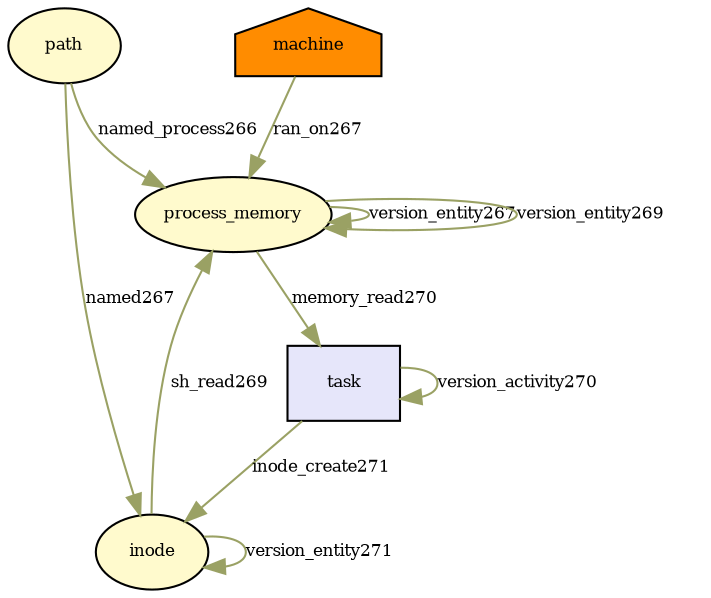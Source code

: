 digraph RGL__DirectedAdjacencyGraph {path[fontsize = 8,label = "path",shape = ellipse, fillcolor="#fffacd", style = filled]

process_memory[fontsize = 8,label = "process_memory",shape = ellipse, fillcolor="#fffacd", style = filled]

path -> process_memory[fontsize = 8,label = "named_process266", color="#9aa164"]

process_memory -> process_memory[fontsize = 8,label = "version_entity267", color="#9aa164"]

machine[fontsize = 8,label = "machine",shape = house, fillcolor="#ff8c00", style = filled]

machine -> process_memory[fontsize = 8,label = "ran_on267", color="#9aa164"]

inode[fontsize = 8,label = "inode",shape = ellipse, fillcolor="#fffacd", style = filled]

path -> inode[fontsize = 8,label = "named267", color="#9aa164"]

process_memory -> process_memory[fontsize = 8,label = "version_entity269", color="#9aa164"]

inode -> process_memory[fontsize = 8,label = "sh_read269", color="#9aa164"]

task[fontsize = 8,label = "task",shape = rectangle, fillcolor="#e6e6fa", style = filled]

task -> task[fontsize = 8,label = "version_activity270", color="#9aa164"]

process_memory -> task[fontsize = 8,label = "memory_read270", color="#9aa164"]

inode -> inode[fontsize = 8,label = "version_entity271", color="#9aa164"]

task -> inode[fontsize = 8,label = "inode_create271", color="#9aa164"]

}